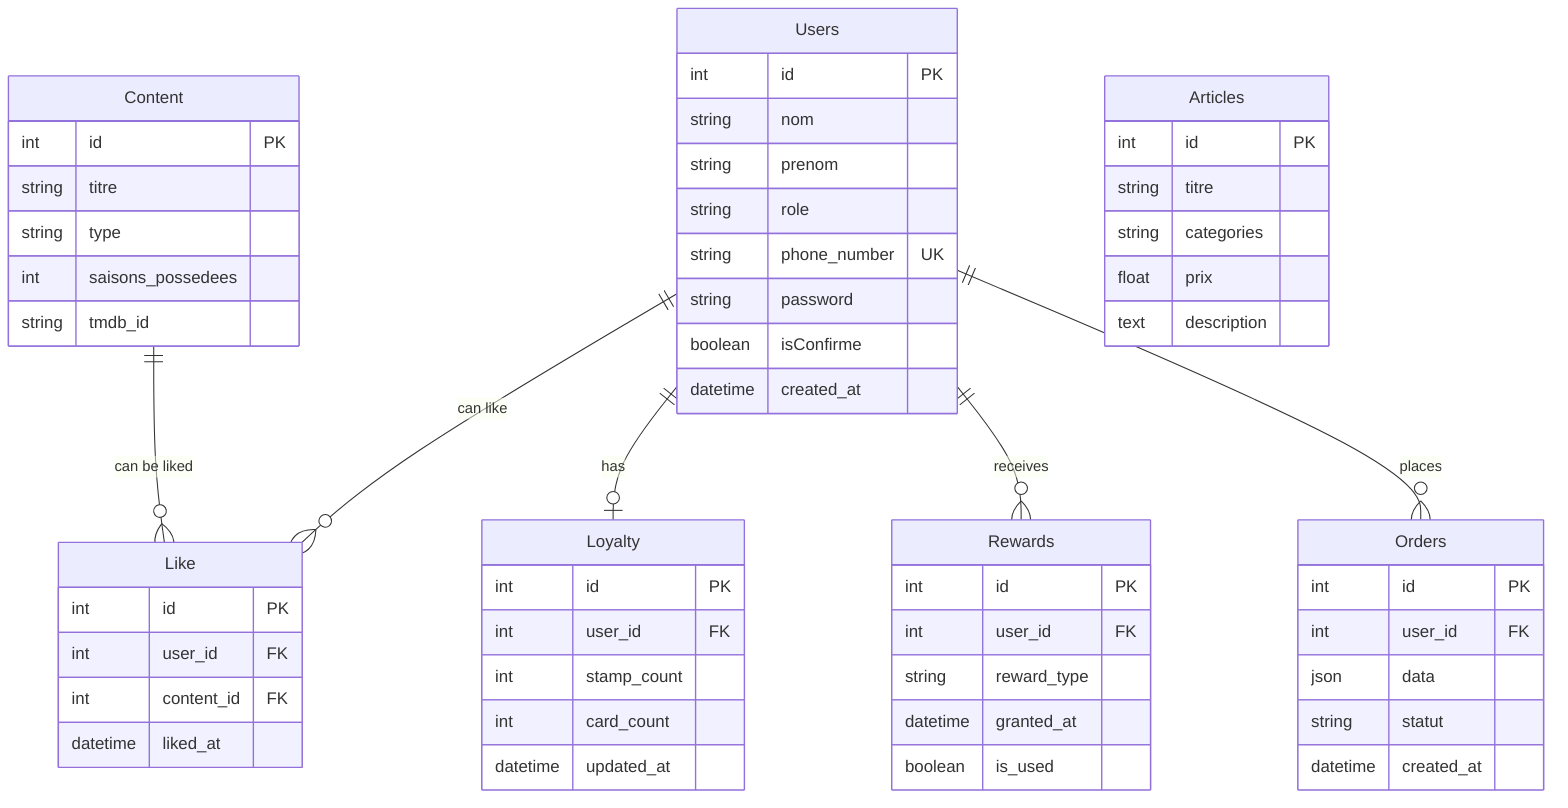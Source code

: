 erDiagram
    Users ||--o{ Like : "can like"
    Users ||--o| Loyalty : "has"
    Users ||--o{ Rewards : "receives"
    Users ||--o{ Orders : "places"
    Users {
        int id PK
        string nom
        string prenom
        string role
        string phone_number UK
        string password
        boolean isConfirme
        datetime created_at
    }

    Content ||--o{ Like : "can be liked"
    Content {
        int id PK
        string titre
        string type
        int saisons_possedees
        string tmdb_id
    }

    Articles {
        int id PK
        string titre
        string categories
        float prix
        text description
    }

    Like {
        int id PK
        int user_id FK
        int content_id FK
        datetime liked_at
    }

    Orders {
        int id PK
        int user_id FK
        json data
        string statut
        datetime created_at
    }

    Loyalty {
        int id PK
        int user_id FK
        int stamp_count
        int card_count
        datetime updated_at
    }

    Rewards {
        int id PK
        int user_id FK
        string reward_type
        datetime granted_at
        boolean is_used
    }